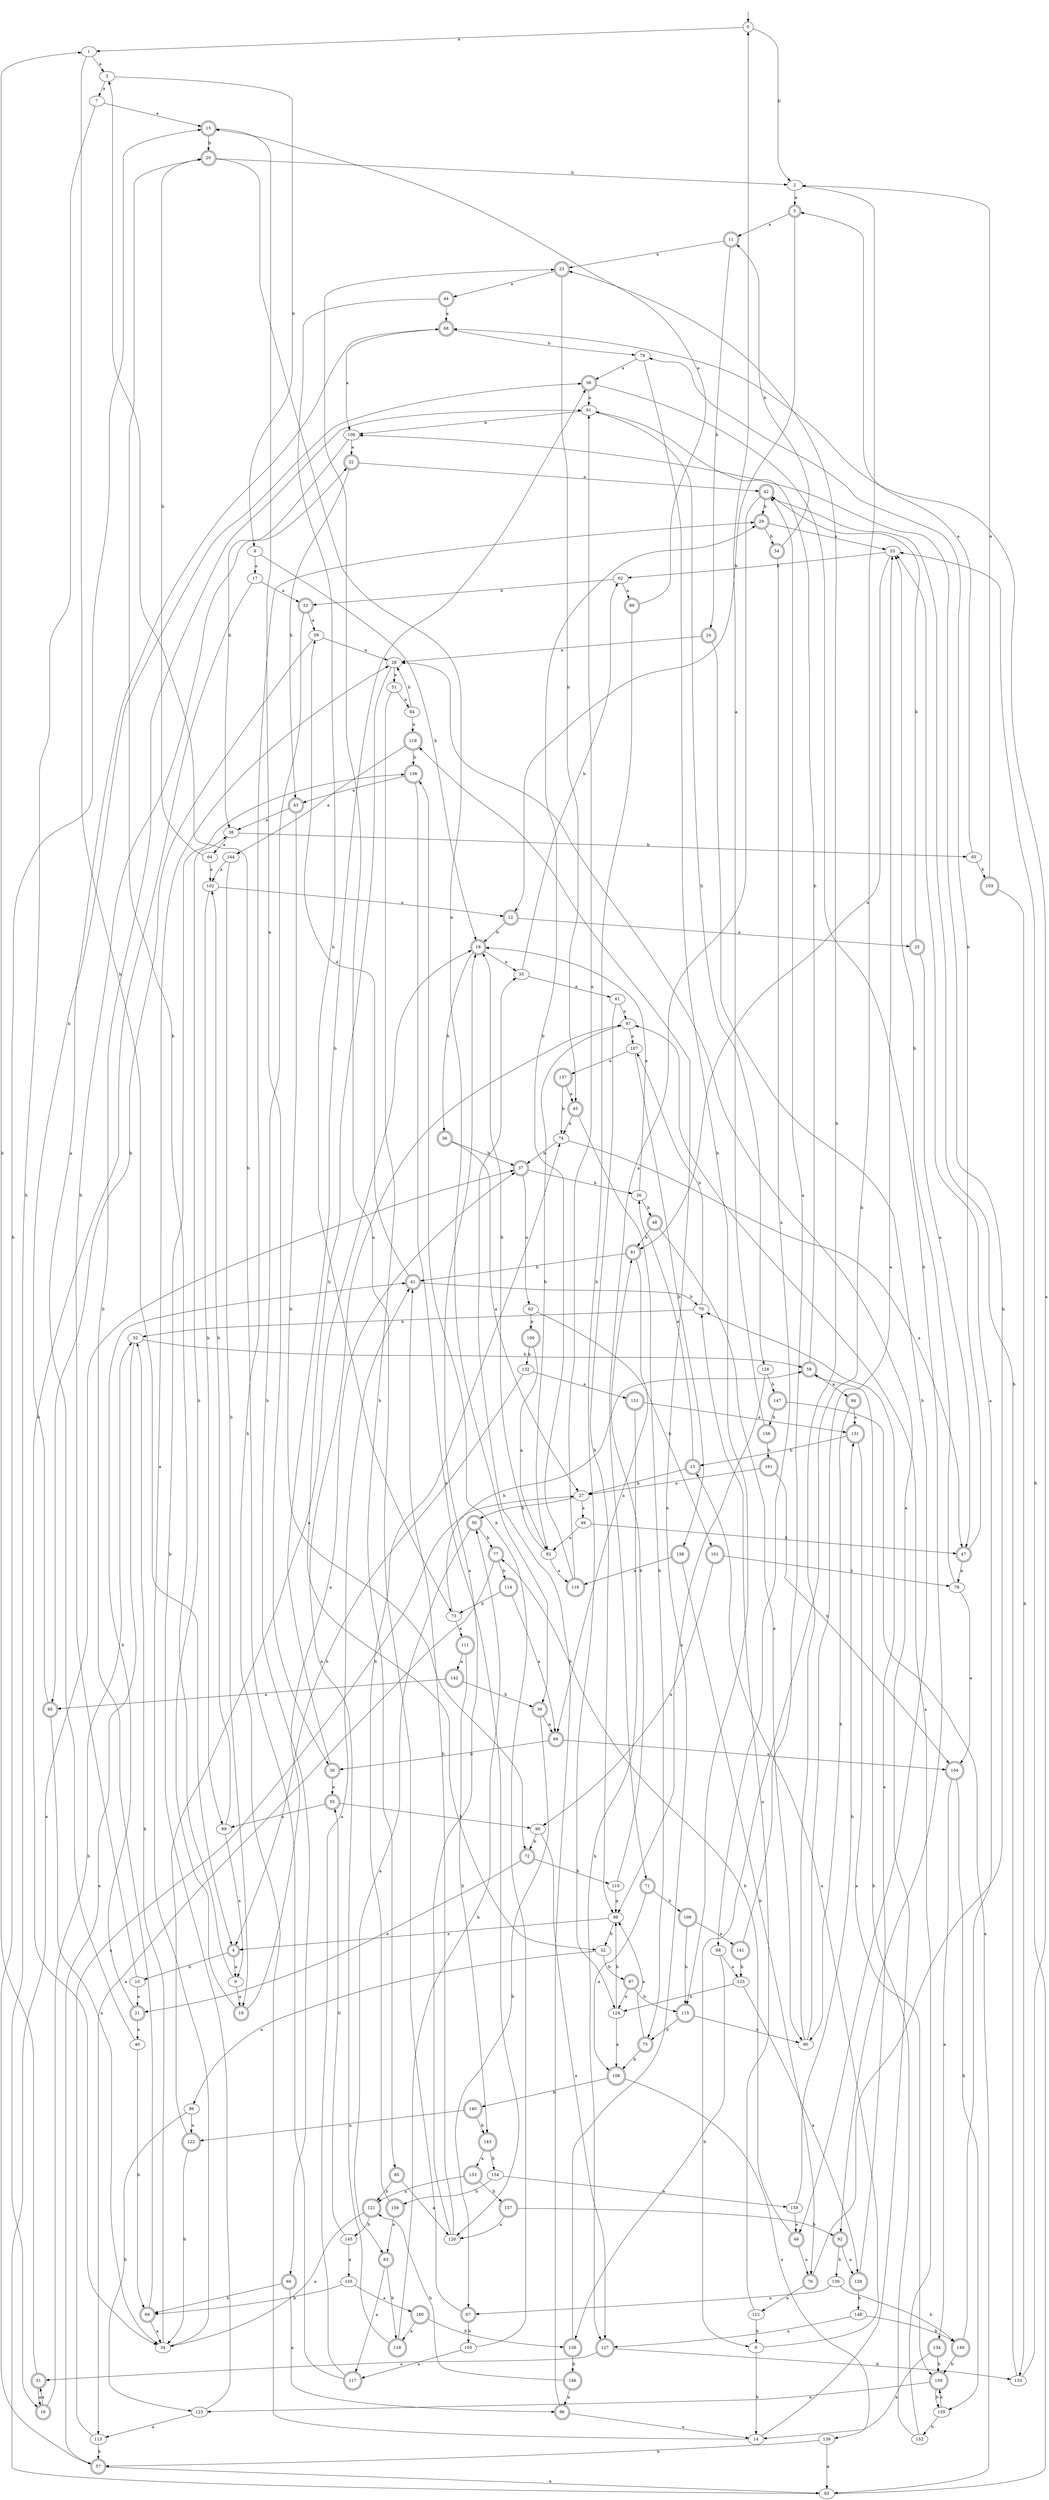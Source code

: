 digraph RandomDFA {
  __start0 [label="", shape=none];
  __start0 -> 0 [label=""];
  0 [shape=circle]
  0 -> 1 [label="a"]
  0 -> 2 [label="b"]
  1
  1 -> 3 [label="a"]
  1 -> 4 [label="b"]
  2
  2 -> 5 [label="a"]
  2 -> 6 [label="b"]
  3
  3 -> 7 [label="a"]
  3 -> 8 [label="b"]
  4 [shape=doublecircle]
  4 -> 9 [label="a"]
  4 -> 10 [label="b"]
  5 [shape=doublecircle]
  5 -> 11 [label="a"]
  5 -> 12 [label="b"]
  6
  6 -> 13 [label="a"]
  6 -> 14 [label="b"]
  7
  7 -> 15 [label="a"]
  7 -> 16 [label="b"]
  8
  8 -> 17 [label="a"]
  8 -> 18 [label="b"]
  9
  9 -> 19 [label="a"]
  9 -> 20 [label="b"]
  10
  10 -> 21 [label="a"]
  10 -> 22 [label="b"]
  11 [shape=doublecircle]
  11 -> 23 [label="a"]
  11 -> 24 [label="b"]
  12 [shape=doublecircle]
  12 -> 25 [label="a"]
  12 -> 18 [label="b"]
  13 [shape=doublecircle]
  13 -> 26 [label="a"]
  13 -> 27 [label="b"]
  14
  14 -> 28 [label="a"]
  14 -> 29 [label="b"]
  15 [shape=doublecircle]
  15 -> 30 [label="a"]
  15 -> 20 [label="b"]
  16 [shape=doublecircle]
  16 -> 31 [label="a"]
  16 -> 32 [label="b"]
  17
  17 -> 33 [label="a"]
  17 -> 34 [label="b"]
  18 [shape=doublecircle]
  18 -> 35 [label="a"]
  18 -> 36 [label="b"]
  19 [shape=doublecircle]
  19 -> 37 [label="a"]
  19 -> 38 [label="b"]
  20 [shape=doublecircle]
  20 -> 39 [label="a"]
  20 -> 2 [label="b"]
  21 [shape=doublecircle]
  21 -> 40 [label="a"]
  21 -> 41 [label="b"]
  22 [shape=doublecircle]
  22 -> 42 [label="a"]
  22 -> 43 [label="b"]
  23 [shape=doublecircle]
  23 -> 44 [label="a"]
  23 -> 45 [label="b"]
  24 [shape=doublecircle]
  24 -> 28 [label="a"]
  24 -> 46 [label="b"]
  25 [shape=doublecircle]
  25 -> 47 [label="a"]
  25 -> 42 [label="b"]
  26
  26 -> 18 [label="a"]
  26 -> 48 [label="b"]
  27
  27 -> 49 [label="a"]
  27 -> 50 [label="b"]
  28
  28 -> 51 [label="a"]
  28 -> 52 [label="b"]
  29 [shape=doublecircle]
  29 -> 53 [label="a"]
  29 -> 54 [label="b"]
  30 [shape=doublecircle]
  30 -> 55 [label="a"]
  30 -> 56 [label="b"]
  31 [shape=doublecircle]
  31 -> 16 [label="a"]
  31 -> 1 [label="b"]
  32
  32 -> 57 [label="a"]
  32 -> 58 [label="b"]
  33 [shape=doublecircle]
  33 -> 59 [label="a"]
  33 -> 60 [label="b"]
  34
  34 -> 28 [label="a"]
  34 -> 32 [label="b"]
  35
  35 -> 61 [label="a"]
  35 -> 62 [label="b"]
  36 [shape=doublecircle]
  36 -> 27 [label="a"]
  36 -> 37 [label="b"]
  37 [shape=doublecircle]
  37 -> 63 [label="a"]
  37 -> 26 [label="b"]
  38
  38 -> 64 [label="a"]
  38 -> 65 [label="b"]
  39 [shape=doublecircle]
  39 -> 66 [label="a"]
  39 -> 67 [label="b"]
  40
  40 -> 68 [label="a"]
  40 -> 69 [label="b"]
  41 [shape=doublecircle]
  41 -> 59 [label="a"]
  41 -> 70 [label="b"]
  42 [shape=doublecircle]
  42 -> 71 [label="a"]
  42 -> 29 [label="b"]
  43 [shape=doublecircle]
  43 -> 38 [label="a"]
  43 -> 72 [label="b"]
  44 [shape=doublecircle]
  44 -> 68 [label="a"]
  44 -> 73 [label="b"]
  45 [shape=doublecircle]
  45 -> 74 [label="a"]
  45 -> 75 [label="b"]
  46 [shape=doublecircle]
  46 -> 76 [label="a"]
  46 -> 77 [label="b"]
  47 [shape=doublecircle]
  47 -> 78 [label="a"]
  47 -> 79 [label="b"]
  48 [shape=doublecircle]
  48 -> 80 [label="a"]
  48 -> 81 [label="b"]
  49
  49 -> 82 [label="a"]
  49 -> 47 [label="b"]
  50 [shape=doublecircle]
  50 -> 83 [label="a"]
  50 -> 77 [label="b"]
  51
  51 -> 84 [label="a"]
  51 -> 85 [label="b"]
  52
  52 -> 86 [label="a"]
  52 -> 87 [label="b"]
  53
  53 -> 81 [label="a"]
  53 -> 62 [label="b"]
  54 [shape=doublecircle]
  54 -> 88 [label="a"]
  54 -> 11 [label="b"]
  55 [shape=doublecircle]
  55 -> 89 [label="a"]
  55 -> 90 [label="b"]
  56 [shape=doublecircle]
  56 -> 91 [label="a"]
  56 -> 92 [label="b"]
  57 [shape=doublecircle]
  57 -> 93 [label="a"]
  57 -> 15 [label="b"]
  58 [shape=doublecircle]
  58 -> 94 [label="a"]
  58 -> 91 [label="b"]
  59
  59 -> 28 [label="a"]
  59 -> 95 [label="b"]
  60 [shape=doublecircle]
  60 -> 96 [label="a"]
  60 -> 69 [label="b"]
  61
  61 -> 97 [label="a"]
  61 -> 98 [label="b"]
  62
  62 -> 99 [label="a"]
  62 -> 33 [label="b"]
  63
  63 -> 100 [label="a"]
  63 -> 101 [label="b"]
  64
  64 -> 102 [label="a"]
  64 -> 20 [label="b"]
  65
  65 -> 5 [label="a"]
  65 -> 103 [label="b"]
  66 [shape=doublecircle]
  66 -> 104 [label="a"]
  66 -> 30 [label="b"]
  67 [shape=doublecircle]
  67 -> 23 [label="a"]
  67 -> 105 [label="b"]
  68 [shape=doublecircle]
  68 -> 106 [label="a"]
  68 -> 79 [label="b"]
  69 [shape=doublecircle]
  69 -> 34 [label="a"]
  69 -> 91 [label="b"]
  70
  70 -> 32 [label="a"]
  70 -> 107 [label="b"]
  71 [shape=doublecircle]
  71 -> 108 [label="a"]
  71 -> 109 [label="b"]
  72 [shape=doublecircle]
  72 -> 21 [label="a"]
  72 -> 110 [label="b"]
  73
  73 -> 111 [label="a"]
  73 -> 58 [label="b"]
  74
  74 -> 47 [label="a"]
  74 -> 37 [label="b"]
  75 [shape=doublecircle]
  75 -> 98 [label="a"]
  75 -> 108 [label="b"]
  76 [shape=doublecircle]
  76 -> 112 [label="a"]
  76 -> 106 [label="b"]
  77 [shape=doublecircle]
  77 -> 113 [label="a"]
  77 -> 114 [label="b"]
  78
  78 -> 104 [label="a"]
  78 -> 53 [label="b"]
  79
  79 -> 56 [label="a"]
  79 -> 115 [label="b"]
  80
  80 -> 53 [label="a"]
  80 -> 23 [label="b"]
  81 [shape=doublecircle]
  81 -> 66 [label="a"]
  81 -> 41 [label="b"]
  82
  82 -> 116 [label="a"]
  82 -> 18 [label="b"]
  83 [shape=doublecircle]
  83 -> 117 [label="a"]
  83 -> 118 [label="b"]
  84
  84 -> 119 [label="a"]
  84 -> 28 [label="b"]
  85 [shape=doublecircle]
  85 -> 120 [label="a"]
  85 -> 121 [label="b"]
  86
  86 -> 122 [label="a"]
  86 -> 123 [label="b"]
  87 [shape=doublecircle]
  87 -> 124 [label="a"]
  87 -> 115 [label="b"]
  88
  88 -> 125 [label="a"]
  88 -> 126 [label="b"]
  89
  89 -> 9 [label="a"]
  89 -> 102 [label="b"]
  90
  90 -> 127 [label="a"]
  90 -> 72 [label="b"]
  91
  91 -> 106 [label="a"]
  91 -> 128 [label="b"]
  92 [shape=doublecircle]
  92 -> 129 [label="a"]
  92 -> 130 [label="b"]
  93
  93 -> 37 [label="a"]
  93 -> 53 [label="b"]
  94 [shape=doublecircle]
  94 -> 131 [label="a"]
  94 -> 80 [label="b"]
  95 [shape=doublecircle]
  95 -> 34 [label="a"]
  95 -> 56 [label="b"]
  96 [shape=doublecircle]
  96 -> 14 [label="a"]
  96 -> 35 [label="b"]
  97
  97 -> 107 [label="a"]
  97 -> 82 [label="b"]
  98
  98 -> 4 [label="a"]
  98 -> 52 [label="b"]
  99 [shape=doublecircle]
  99 -> 15 [label="a"]
  99 -> 124 [label="b"]
  100 [shape=doublecircle]
  100 -> 82 [label="a"]
  100 -> 132 [label="b"]
  101 [shape=doublecircle]
  101 -> 90 [label="a"]
  101 -> 78 [label="b"]
  102
  102 -> 12 [label="a"]
  102 -> 89 [label="b"]
  103 [shape=doublecircle]
  103 -> 2 [label="a"]
  103 -> 133 [label="b"]
  104 [shape=doublecircle]
  104 -> 134 [label="a"]
  104 -> 135 [label="b"]
  105
  105 -> 117 [label="a"]
  105 -> 136 [label="b"]
  106
  106 -> 22 [label="a"]
  106 -> 38 [label="b"]
  107
  107 -> 137 [label="a"]
  107 -> 138 [label="b"]
  108 [shape=doublecircle]
  108 -> 139 [label="a"]
  108 -> 140 [label="b"]
  109 [shape=doublecircle]
  109 -> 141 [label="a"]
  109 -> 115 [label="b"]
  110
  110 -> 98 [label="a"]
  110 -> 81 [label="b"]
  111 [shape=doublecircle]
  111 -> 142 [label="a"]
  111 -> 143 [label="b"]
  112
  112 -> 70 [label="a"]
  112 -> 6 [label="b"]
  113
  113 -> 27 [label="a"]
  113 -> 57 [label="b"]
  114 [shape=doublecircle]
  114 -> 66 [label="a"]
  114 -> 73 [label="b"]
  115 [shape=doublecircle]
  115 -> 80 [label="a"]
  115 -> 75 [label="b"]
  116 [shape=doublecircle]
  116 -> 91 [label="a"]
  116 -> 29 [label="b"]
  117 [shape=doublecircle]
  117 -> 41 [label="a"]
  117 -> 3 [label="b"]
  118 [shape=doublecircle]
  118 -> 97 [label="a"]
  118 -> 50 [label="b"]
  119 [shape=doublecircle]
  119 -> 144 [label="a"]
  119 -> 136 [label="b"]
  120
  120 -> 18 [label="a"]
  120 -> 41 [label="b"]
  121 [shape=doublecircle]
  121 -> 34 [label="a"]
  121 -> 145 [label="b"]
  122 [shape=doublecircle]
  122 -> 18 [label="a"]
  122 -> 34 [label="b"]
  123
  123 -> 113 [label="a"]
  123 -> 136 [label="b"]
  124
  124 -> 108 [label="a"]
  124 -> 98 [label="b"]
  125
  125 -> 129 [label="a"]
  125 -> 124 [label="b"]
  126 [shape=doublecircle]
  126 -> 119 [label="a"]
  126 -> 146 [label="b"]
  127 [shape=doublecircle]
  127 -> 31 [label="a"]
  127 -> 133 [label="b"]
  128
  128 -> 98 [label="a"]
  128 -> 147 [label="b"]
  129 [shape=doublecircle]
  129 -> 70 [label="a"]
  129 -> 148 [label="b"]
  130
  130 -> 67 [label="a"]
  130 -> 149 [label="b"]
  131 [shape=doublecircle]
  131 -> 150 [label="a"]
  131 -> 13 [label="b"]
  132
  132 -> 151 [label="a"]
  132 -> 4 [label="b"]
  133
  133 -> 68 [label="a"]
  133 -> 42 [label="b"]
  134 [shape=doublecircle]
  134 -> 14 [label="a"]
  134 -> 150 [label="b"]
  135
  135 -> 150 [label="a"]
  135 -> 152 [label="b"]
  136 [shape=doublecircle]
  136 -> 43 [label="a"]
  136 -> 120 [label="b"]
  137 [shape=doublecircle]
  137 -> 45 [label="a"]
  137 -> 74 [label="b"]
  138 [shape=doublecircle]
  138 -> 116 [label="a"]
  138 -> 76 [label="b"]
  139
  139 -> 93 [label="a"]
  139 -> 57 [label="b"]
  140 [shape=doublecircle]
  140 -> 122 [label="a"]
  140 -> 143 [label="b"]
  141 [shape=doublecircle]
  141 -> 42 [label="a"]
  141 -> 125 [label="b"]
  142 [shape=doublecircle]
  142 -> 95 [label="a"]
  142 -> 39 [label="b"]
  143 [shape=doublecircle]
  143 -> 153 [label="a"]
  143 -> 154 [label="b"]
  144
  144 -> 102 [label="a"]
  144 -> 19 [label="b"]
  145
  145 -> 155 [label="a"]
  145 -> 55 [label="b"]
  146 [shape=doublecircle]
  146 -> 96 [label="a"]
  146 -> 121 [label="b"]
  147 [shape=doublecircle]
  147 -> 93 [label="a"]
  147 -> 156 [label="b"]
  148
  148 -> 127 [label="a"]
  148 -> 149 [label="b"]
  149 [shape=doublecircle]
  149 -> 53 [label="a"]
  149 -> 150 [label="b"]
  150 [shape=doublecircle]
  150 -> 123 [label="a"]
  150 -> 135 [label="b"]
  151 [shape=doublecircle]
  151 -> 131 [label="a"]
  151 -> 127 [label="b"]
  152
  152 -> 97 [label="a"]
  152 -> 58 [label="b"]
  153 [shape=doublecircle]
  153 -> 121 [label="a"]
  153 -> 157 [label="b"]
  154
  154 -> 158 [label="a"]
  154 -> 159 [label="b"]
  155
  155 -> 160 [label="a"]
  155 -> 69 [label="b"]
  156 [shape=doublecircle]
  156 -> 0 [label="a"]
  156 -> 161 [label="b"]
  157 [shape=doublecircle]
  157 -> 120 [label="a"]
  157 -> 92 [label="b"]
  158
  158 -> 46 [label="a"]
  158 -> 131 [label="b"]
  159 [shape=doublecircle]
  159 -> 83 [label="a"]
  159 -> 74 [label="b"]
  160 [shape=doublecircle]
  160 -> 118 [label="a"]
  160 -> 126 [label="b"]
  161 [shape=doublecircle]
  161 -> 27 [label="a"]
  161 -> 104 [label="b"]
}
